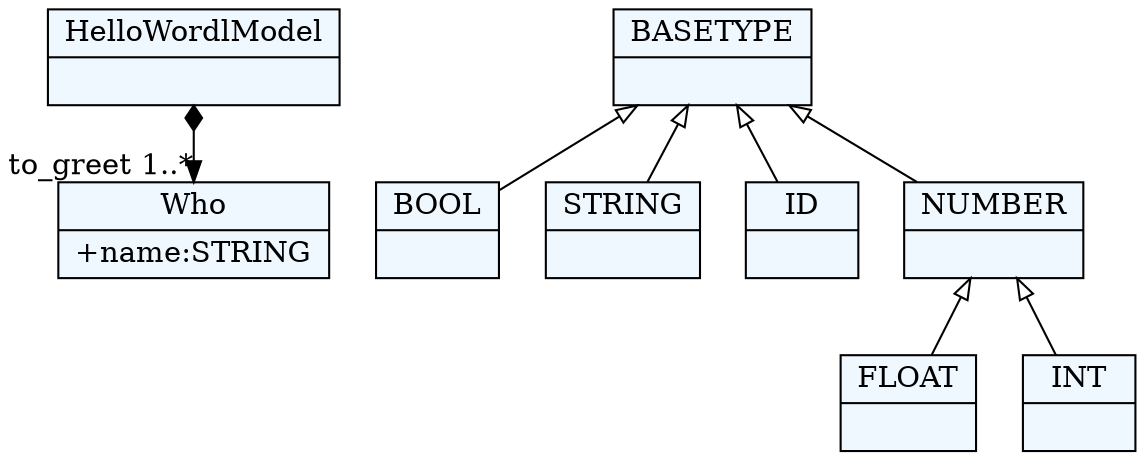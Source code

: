 
    digraph xtext {
    fontname = "Bitstream Vera Sans"
    fontsize = 8
    node[
        shape=record,
        style=filled,
        fillcolor=aliceblue
    ]
    nodesep = 0.3
    edge[dir=black,arrowtail=empty]


1029342636808[ label="{Who|+name:STRING\l}"]

1029342611320 -> 1029342636808[arrowtail=diamond, dir=both, headlabel="to_greet 1..*"]
1029342611320[ label="{HelloWordlModel|}"]

1029342626424[ label="{BOOL|}"]

1029342628312[ label="{FLOAT|}"]

1029342622648[ label="{STRING|}"]

1029342627368[ label="{INT|}"]

1029342624536[ label="{ID|}"]

1029342619816[ label="{BASETYPE|}"]
1029342619816 -> 1029342635864 [dir=back]
1029342619816 -> 1029342626424 [dir=back]
1029342619816 -> 1029342624536 [dir=back]
1029342619816 -> 1029342622648 [dir=back]

1029342635864[ label="{NUMBER|}"]
1029342635864 -> 1029342628312 [dir=back]
1029342635864 -> 1029342627368 [dir=back]


}
